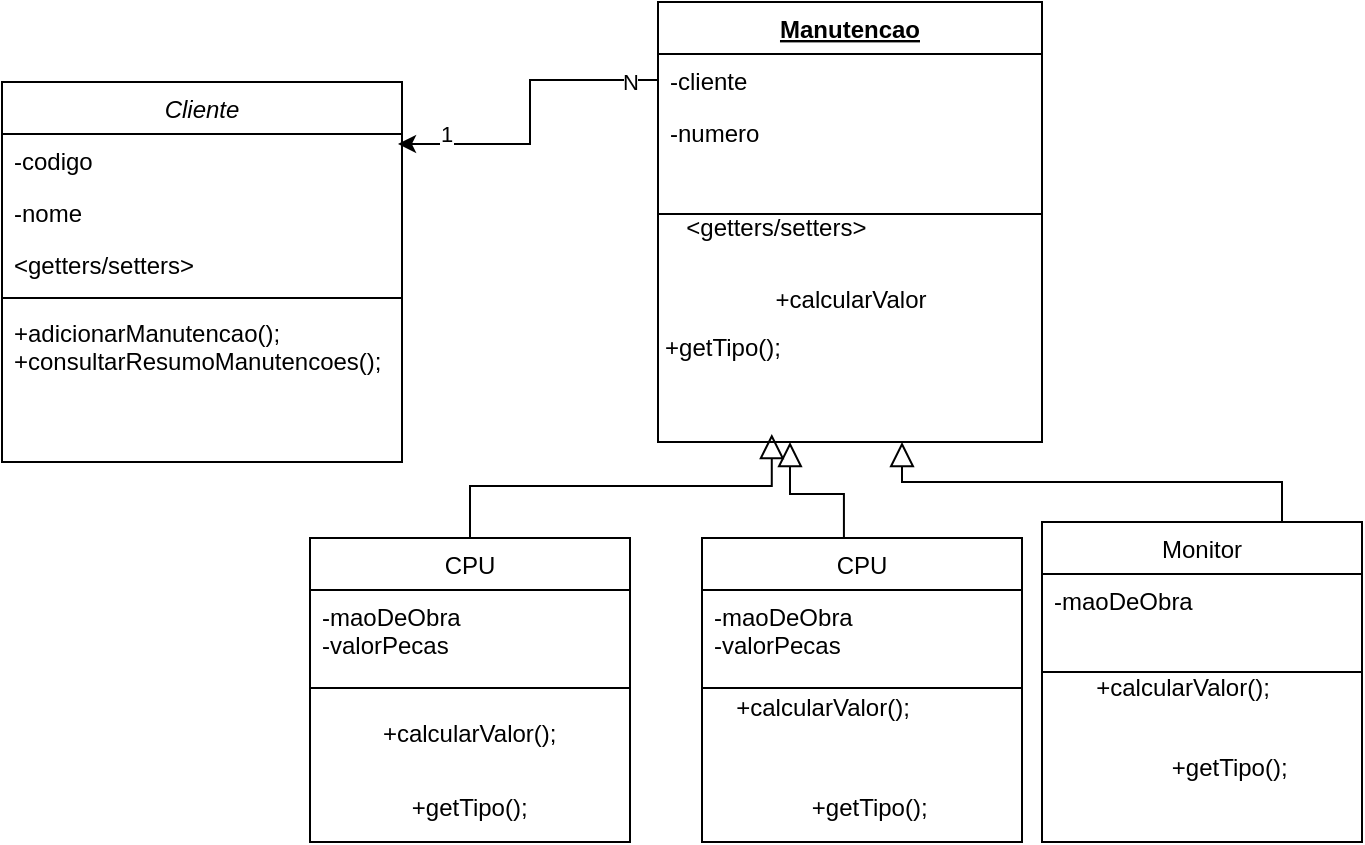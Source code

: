 <mxfile version="28.0.0">
  <diagram id="C5RBs43oDa-KdzZeNtuy" name="Page-1">
    <mxGraphModel grid="1" page="1" gridSize="10" guides="1" tooltips="1" connect="1" arrows="1" fold="1" pageScale="1" pageWidth="827" pageHeight="1169" math="0" shadow="0">
      <root>
        <mxCell id="WIyWlLk6GJQsqaUBKTNV-0" />
        <mxCell id="WIyWlLk6GJQsqaUBKTNV-1" parent="WIyWlLk6GJQsqaUBKTNV-0" />
        <mxCell id="oWUT2DeK6zv3VgFhh2kJ-62" value="Cliente" style="swimlane;fontStyle=2;align=center;verticalAlign=top;childLayout=stackLayout;horizontal=1;startSize=26;horizontalStack=0;resizeParent=1;resizeLast=0;collapsible=1;marginBottom=0;rounded=0;shadow=0;strokeWidth=1;" vertex="1" parent="WIyWlLk6GJQsqaUBKTNV-1">
          <mxGeometry x="70" y="90" width="200" height="190" as="geometry">
            <mxRectangle x="230" y="140" width="160" height="26" as="alternateBounds" />
          </mxGeometry>
        </mxCell>
        <mxCell id="oWUT2DeK6zv3VgFhh2kJ-63" value="-codigo" style="text;align=left;verticalAlign=top;spacingLeft=4;spacingRight=4;overflow=hidden;rotatable=0;points=[[0,0.5],[1,0.5]];portConstraint=eastwest;" vertex="1" parent="oWUT2DeK6zv3VgFhh2kJ-62">
          <mxGeometry y="26" width="200" height="26" as="geometry" />
        </mxCell>
        <mxCell id="oWUT2DeK6zv3VgFhh2kJ-64" value="-nome" style="text;align=left;verticalAlign=top;spacingLeft=4;spacingRight=4;overflow=hidden;rotatable=0;points=[[0,0.5],[1,0.5]];portConstraint=eastwest;rounded=0;shadow=0;html=0;" vertex="1" parent="oWUT2DeK6zv3VgFhh2kJ-62">
          <mxGeometry y="52" width="200" height="26" as="geometry" />
        </mxCell>
        <mxCell id="oWUT2DeK6zv3VgFhh2kJ-65" value="&lt;getters/setters&gt;" style="text;align=left;verticalAlign=top;spacingLeft=4;spacingRight=4;overflow=hidden;rotatable=0;points=[[0,0.5],[1,0.5]];portConstraint=eastwest;rounded=0;shadow=0;html=0;" vertex="1" parent="oWUT2DeK6zv3VgFhh2kJ-62">
          <mxGeometry y="78" width="200" height="26" as="geometry" />
        </mxCell>
        <mxCell id="oWUT2DeK6zv3VgFhh2kJ-66" value="" style="line;html=1;strokeWidth=1;align=left;verticalAlign=middle;spacingTop=-1;spacingLeft=3;spacingRight=3;rotatable=0;labelPosition=right;points=[];portConstraint=eastwest;" vertex="1" parent="oWUT2DeK6zv3VgFhh2kJ-62">
          <mxGeometry y="104" width="200" height="8" as="geometry" />
        </mxCell>
        <mxCell id="oWUT2DeK6zv3VgFhh2kJ-67" value="+adicionarManutencao();&#xa;+consultarResumoManutencoes();&#xa;" style="text;align=left;verticalAlign=top;spacingLeft=4;spacingRight=4;overflow=hidden;rotatable=0;points=[[0,0.5],[1,0.5]];portConstraint=eastwest;" vertex="1" parent="oWUT2DeK6zv3VgFhh2kJ-62">
          <mxGeometry y="112" width="200" height="78" as="geometry" />
        </mxCell>
        <mxCell id="oWUT2DeK6zv3VgFhh2kJ-68" value="Manutencao" style="swimlane;fontStyle=5;align=center;verticalAlign=top;childLayout=stackLayout;horizontal=1;startSize=26;horizontalStack=0;resizeParent=1;resizeLast=0;collapsible=1;marginBottom=0;rounded=0;shadow=0;strokeWidth=1;" vertex="1" parent="WIyWlLk6GJQsqaUBKTNV-1">
          <mxGeometry x="398" y="50" width="192" height="220" as="geometry">
            <mxRectangle x="550" y="140" width="160" height="26" as="alternateBounds" />
          </mxGeometry>
        </mxCell>
        <mxCell id="oWUT2DeK6zv3VgFhh2kJ-69" value="-cliente" style="text;align=left;verticalAlign=top;spacingLeft=4;spacingRight=4;overflow=hidden;rotatable=0;points=[[0,0.5],[1,0.5]];portConstraint=eastwest;" vertex="1" parent="oWUT2DeK6zv3VgFhh2kJ-68">
          <mxGeometry y="26" width="192" height="26" as="geometry" />
        </mxCell>
        <mxCell id="oWUT2DeK6zv3VgFhh2kJ-70" value="-numero&#xa;&#xa;" style="text;align=left;verticalAlign=top;spacingLeft=4;spacingRight=4;overflow=hidden;rotatable=0;points=[[0,0.5],[1,0.5]];portConstraint=eastwest;rounded=0;shadow=0;html=0;" vertex="1" parent="oWUT2DeK6zv3VgFhh2kJ-68">
          <mxGeometry y="52" width="192" height="26" as="geometry" />
        </mxCell>
        <mxCell id="oWUT2DeK6zv3VgFhh2kJ-72" value="" style="line;html=1;strokeWidth=1;align=left;verticalAlign=middle;spacingTop=-1;spacingLeft=3;spacingRight=3;rotatable=0;labelPosition=right;points=[];portConstraint=eastwest;" vertex="1" parent="oWUT2DeK6zv3VgFhh2kJ-68">
          <mxGeometry y="78" width="192" height="56" as="geometry" />
        </mxCell>
        <mxCell id="oWUT2DeK6zv3VgFhh2kJ-91" value="+calcularValor" style="text;html=1;align=center;verticalAlign=middle;resizable=0;points=[];autosize=1;strokeColor=none;fillColor=none;" vertex="1" parent="oWUT2DeK6zv3VgFhh2kJ-68">
          <mxGeometry y="134" width="192" height="30" as="geometry" />
        </mxCell>
        <mxCell id="oWUT2DeK6zv3VgFhh2kJ-76" value="CPU" style="swimlane;fontStyle=0;align=center;verticalAlign=top;childLayout=stackLayout;horizontal=1;startSize=26;horizontalStack=0;resizeParent=1;resizeLast=0;collapsible=1;marginBottom=0;rounded=0;shadow=0;strokeWidth=1;" vertex="1" parent="WIyWlLk6GJQsqaUBKTNV-1">
          <mxGeometry x="224" y="318" width="160" height="152" as="geometry">
            <mxRectangle x="340" y="380" width="170" height="26" as="alternateBounds" />
          </mxGeometry>
        </mxCell>
        <mxCell id="oWUT2DeK6zv3VgFhh2kJ-77" value="-maoDeObra&#xa;-valorPecas" style="text;align=left;verticalAlign=top;spacingLeft=4;spacingRight=4;overflow=hidden;rotatable=0;points=[[0,0.5],[1,0.5]];portConstraint=eastwest;" vertex="1" parent="oWUT2DeK6zv3VgFhh2kJ-76">
          <mxGeometry y="26" width="160" height="44" as="geometry" />
        </mxCell>
        <mxCell id="oWUT2DeK6zv3VgFhh2kJ-78" value="" style="line;html=1;strokeWidth=1;align=left;verticalAlign=middle;spacingTop=-1;spacingLeft=3;spacingRight=3;rotatable=0;labelPosition=right;points=[];portConstraint=eastwest;" vertex="1" parent="oWUT2DeK6zv3VgFhh2kJ-76">
          <mxGeometry y="70" width="160" height="10" as="geometry" />
        </mxCell>
        <mxCell id="oWUT2DeK6zv3VgFhh2kJ-79" value="" style="endArrow=block;endSize=10;endFill=0;shadow=0;strokeWidth=1;rounded=0;curved=0;edgeStyle=elbowEdgeStyle;elbow=vertical;entryX=0.631;entryY=0.933;entryDx=0;entryDy=0;entryPerimeter=0;" edge="1" parent="WIyWlLk6GJQsqaUBKTNV-1" source="oWUT2DeK6zv3VgFhh2kJ-76">
          <mxGeometry width="160" relative="1" as="geometry">
            <mxPoint x="100" y="343" as="sourcePoint" />
            <mxPoint x="454.89" y="265.99" as="targetPoint" />
          </mxGeometry>
        </mxCell>
        <mxCell id="oWUT2DeK6zv3VgFhh2kJ-80" value="&lt;span style=&quot;white-space: pre;&quot;&gt;&#x9;&lt;/span&gt;&lt;span style=&quot;white-space: pre;&quot;&gt;&#x9;&lt;/span&gt;&lt;span style=&quot;white-space: pre;&quot;&gt;&#x9;&lt;/span&gt;&lt;span style=&quot;white-space: pre;&quot;&gt;&#x9;&lt;/span&gt;+calcularValor();&lt;div&gt;&lt;br&gt;&lt;/div&gt;" style="text;html=1;align=center;verticalAlign=middle;resizable=0;points=[];autosize=1;strokeColor=none;fillColor=none;" vertex="1" parent="WIyWlLk6GJQsqaUBKTNV-1">
          <mxGeometry x="140" y="403" width="220" height="40" as="geometry" />
        </mxCell>
        <mxCell id="oWUT2DeK6zv3VgFhh2kJ-81" value="" style="endArrow=block;endSize=10;endFill=0;shadow=0;strokeWidth=1;rounded=0;curved=0;edgeStyle=elbowEdgeStyle;elbow=vertical;exitX=0.581;exitY=0.018;exitDx=0;exitDy=0;exitPerimeter=0;" edge="1" parent="WIyWlLk6GJQsqaUBKTNV-1">
          <mxGeometry width="160" relative="1" as="geometry">
            <mxPoint x="490.96" y="321.98" as="sourcePoint" />
            <mxPoint x="464" y="270" as="targetPoint" />
          </mxGeometry>
        </mxCell>
        <mxCell id="oWUT2DeK6zv3VgFhh2kJ-82" value="Monitor" style="swimlane;fontStyle=0;align=center;verticalAlign=top;childLayout=stackLayout;horizontal=1;startSize=26;horizontalStack=0;resizeParent=1;resizeLast=0;collapsible=1;marginBottom=0;rounded=0;shadow=0;strokeWidth=1;" vertex="1" parent="WIyWlLk6GJQsqaUBKTNV-1">
          <mxGeometry x="590" y="310" width="160" height="160" as="geometry">
            <mxRectangle x="340" y="380" width="170" height="26" as="alternateBounds" />
          </mxGeometry>
        </mxCell>
        <mxCell id="oWUT2DeK6zv3VgFhh2kJ-83" value="-maoDeObra" style="text;align=left;verticalAlign=top;spacingLeft=4;spacingRight=4;overflow=hidden;rotatable=0;points=[[0,0.5],[1,0.5]];portConstraint=eastwest;" vertex="1" parent="oWUT2DeK6zv3VgFhh2kJ-82">
          <mxGeometry y="26" width="160" height="44" as="geometry" />
        </mxCell>
        <mxCell id="oWUT2DeK6zv3VgFhh2kJ-84" value="" style="line;html=1;strokeWidth=1;align=left;verticalAlign=middle;spacingTop=-1;spacingLeft=3;spacingRight=3;rotatable=0;labelPosition=right;points=[];portConstraint=eastwest;" vertex="1" parent="oWUT2DeK6zv3VgFhh2kJ-82">
          <mxGeometry y="70" width="160" height="10" as="geometry" />
        </mxCell>
        <mxCell id="oWUT2DeK6zv3VgFhh2kJ-85" value="&lt;blockquote style=&quot;margin: 0 0 0 40px; border: none; padding: 0px;&quot;&gt;&lt;span style=&quot;white-space-collapse: preserve;&quot;&gt;&#x9;&lt;/span&gt;&lt;span style=&quot;white-space-collapse: preserve;&quot;&gt;&#x9;&lt;/span&gt;&lt;span style=&quot;white-space-collapse: preserve;&quot;&gt;&#x9;&lt;/span&gt;&lt;span style=&quot;white-space-collapse: preserve;&quot;&gt;&#x9;&lt;/span&gt;&lt;/blockquote&gt;&lt;blockquote style=&quot;margin: 0 0 0 40px; border: none; padding: 0px;&quot;&gt;+calcularValor();&lt;div&gt;&lt;br&gt;&lt;/div&gt;&lt;/blockquote&gt;" style="text;html=1;align=center;verticalAlign=middle;resizable=0;points=[];autosize=1;strokeColor=none;fillColor=none;" vertex="1" parent="WIyWlLk6GJQsqaUBKTNV-1">
          <mxGeometry x="555" y="363" width="170" height="60" as="geometry" />
        </mxCell>
        <mxCell id="oWUT2DeK6zv3VgFhh2kJ-86" value="" style="endArrow=block;endSize=10;endFill=0;shadow=0;strokeWidth=1;rounded=0;curved=0;edgeStyle=elbowEdgeStyle;elbow=vertical;exitX=0.75;exitY=0;exitDx=0;exitDy=0;" edge="1" parent="WIyWlLk6GJQsqaUBKTNV-1" source="oWUT2DeK6zv3VgFhh2kJ-82">
          <mxGeometry width="160" relative="1" as="geometry">
            <mxPoint x="790" y="268" as="sourcePoint" />
            <mxPoint x="520" y="270" as="targetPoint" />
          </mxGeometry>
        </mxCell>
        <mxCell id="oWUT2DeK6zv3VgFhh2kJ-87" style="edgeStyle=orthogonalEdgeStyle;rounded=0;orthogonalLoop=1;jettySize=auto;html=1;exitX=0;exitY=0.5;exitDx=0;exitDy=0;entryX=0.99;entryY=0.192;entryDx=0;entryDy=0;entryPerimeter=0;" edge="1" parent="WIyWlLk6GJQsqaUBKTNV-1" source="oWUT2DeK6zv3VgFhh2kJ-69" target="oWUT2DeK6zv3VgFhh2kJ-63">
          <mxGeometry relative="1" as="geometry" />
        </mxCell>
        <mxCell id="oWUT2DeK6zv3VgFhh2kJ-88" value="1" style="edgeLabel;html=1;align=center;verticalAlign=middle;resizable=0;points=[];" connectable="0" vertex="1" parent="oWUT2DeK6zv3VgFhh2kJ-87">
          <mxGeometry x="0.71" y="2" relative="1" as="geometry">
            <mxPoint y="-7" as="offset" />
          </mxGeometry>
        </mxCell>
        <mxCell id="oWUT2DeK6zv3VgFhh2kJ-89" value="N" style="edgeLabel;html=1;align=center;verticalAlign=middle;resizable=0;points=[];" connectable="0" vertex="1" parent="oWUT2DeK6zv3VgFhh2kJ-87">
          <mxGeometry x="-0.826" y="1" relative="1" as="geometry">
            <mxPoint as="offset" />
          </mxGeometry>
        </mxCell>
        <mxCell id="oWUT2DeK6zv3VgFhh2kJ-90" value="&lt;span style=&quot;text-align: left;&quot;&gt;&lt;span style=&quot;white-space: pre;&quot;&gt;&#x9;&lt;/span&gt;&lt;span style=&quot;white-space: pre;&quot;&gt;&#x9;&lt;/span&gt;&amp;lt;getters/setters&amp;gt;&lt;/span&gt;" style="text;html=1;align=center;verticalAlign=middle;resizable=0;points=[];autosize=1;strokeColor=none;fillColor=none;" vertex="1" parent="WIyWlLk6GJQsqaUBKTNV-1">
          <mxGeometry x="345" y="148" width="170" height="30" as="geometry" />
        </mxCell>
        <mxCell id="oWUT2DeK6zv3VgFhh2kJ-93" value="+getTipo();" style="text;html=1;align=center;verticalAlign=middle;resizable=0;points=[];autosize=1;strokeColor=none;fillColor=none;" vertex="1" parent="WIyWlLk6GJQsqaUBKTNV-1">
          <mxGeometry x="390" y="208" width="80" height="30" as="geometry" />
        </mxCell>
        <mxCell id="oWUT2DeK6zv3VgFhh2kJ-95" value="&lt;span style=&quot;white-space: pre;&quot;&gt;&#x9;&lt;/span&gt;&lt;span style=&quot;white-space: pre;&quot;&gt;&#x9;&lt;/span&gt;&lt;span style=&quot;white-space: pre;&quot;&gt;&#x9;&lt;/span&gt;&lt;span style=&quot;white-space: pre;&quot;&gt;&#x9;&lt;/span&gt;+getTipo();" style="text;html=1;align=center;verticalAlign=middle;resizable=0;points=[];autosize=1;strokeColor=none;fillColor=none;" vertex="1" parent="WIyWlLk6GJQsqaUBKTNV-1">
          <mxGeometry x="155" y="438" width="190" height="30" as="geometry" />
        </mxCell>
        <mxCell id="oWUT2DeK6zv3VgFhh2kJ-102" value="CPU" style="swimlane;fontStyle=0;align=center;verticalAlign=top;childLayout=stackLayout;horizontal=1;startSize=26;horizontalStack=0;resizeParent=1;resizeLast=0;collapsible=1;marginBottom=0;rounded=0;shadow=0;strokeWidth=1;" vertex="1" parent="WIyWlLk6GJQsqaUBKTNV-1">
          <mxGeometry x="420" y="318" width="160" height="152" as="geometry">
            <mxRectangle x="340" y="380" width="170" height="26" as="alternateBounds" />
          </mxGeometry>
        </mxCell>
        <mxCell id="oWUT2DeK6zv3VgFhh2kJ-103" value="-maoDeObra&#xa;-valorPecas" style="text;align=left;verticalAlign=top;spacingLeft=4;spacingRight=4;overflow=hidden;rotatable=0;points=[[0,0.5],[1,0.5]];portConstraint=eastwest;" vertex="1" parent="oWUT2DeK6zv3VgFhh2kJ-102">
          <mxGeometry y="26" width="160" height="44" as="geometry" />
        </mxCell>
        <mxCell id="oWUT2DeK6zv3VgFhh2kJ-104" value="" style="line;html=1;strokeWidth=1;align=left;verticalAlign=middle;spacingTop=-1;spacingLeft=3;spacingRight=3;rotatable=0;labelPosition=right;points=[];portConstraint=eastwest;" vertex="1" parent="oWUT2DeK6zv3VgFhh2kJ-102">
          <mxGeometry y="70" width="160" height="10" as="geometry" />
        </mxCell>
        <mxCell id="oWUT2DeK6zv3VgFhh2kJ-105" value="&lt;span style=&quot;white-space-collapse: preserve;&quot;&gt;&#x9;&lt;/span&gt;&lt;span style=&quot;white-space-collapse: preserve;&quot;&gt;&#x9;&lt;/span&gt;&lt;div&gt;+calcularValor();&lt;div&gt;&lt;br&gt;&lt;/div&gt;&lt;/div&gt;" style="text;html=1;align=center;verticalAlign=middle;resizable=0;points=[];autosize=1;strokeColor=none;fillColor=none;" vertex="1" parent="WIyWlLk6GJQsqaUBKTNV-1">
          <mxGeometry x="425" y="373" width="110" height="60" as="geometry" />
        </mxCell>
        <mxCell id="oWUT2DeK6zv3VgFhh2kJ-106" value="&lt;span style=&quot;white-space-collapse: preserve;&quot;&gt;&#x9;&lt;/span&gt;&lt;span style=&quot;white-space-collapse: preserve;&quot;&gt;&#x9;&lt;/span&gt;&lt;span style=&quot;white-space-collapse: preserve;&quot;&gt;&#x9;&lt;/span&gt;&lt;span style=&quot;white-space-collapse: preserve;&quot;&gt;&#x9;&lt;/span&gt;+getTipo();" style="text;html=1;align=center;verticalAlign=middle;resizable=0;points=[];autosize=1;strokeColor=none;fillColor=none;" vertex="1" parent="WIyWlLk6GJQsqaUBKTNV-1">
          <mxGeometry x="355" y="438" width="190" height="30" as="geometry" />
        </mxCell>
        <mxCell id="oWUT2DeK6zv3VgFhh2kJ-109" value="&lt;span style=&quot;white-space-collapse: preserve;&quot;&gt;&#x9;&lt;/span&gt;&lt;span style=&quot;white-space-collapse: preserve;&quot;&gt;&#x9;&lt;/span&gt;&lt;span style=&quot;white-space-collapse: preserve;&quot;&gt;&#x9;&lt;/span&gt;&lt;span style=&quot;white-space-collapse: preserve;&quot;&gt;&#x9;&lt;/span&gt;+getTipo();" style="text;html=1;align=center;verticalAlign=middle;resizable=0;points=[];autosize=1;strokeColor=none;fillColor=none;" vertex="1" parent="WIyWlLk6GJQsqaUBKTNV-1">
          <mxGeometry x="535" y="418" width="190" height="30" as="geometry" />
        </mxCell>
      </root>
    </mxGraphModel>
  </diagram>
</mxfile>
